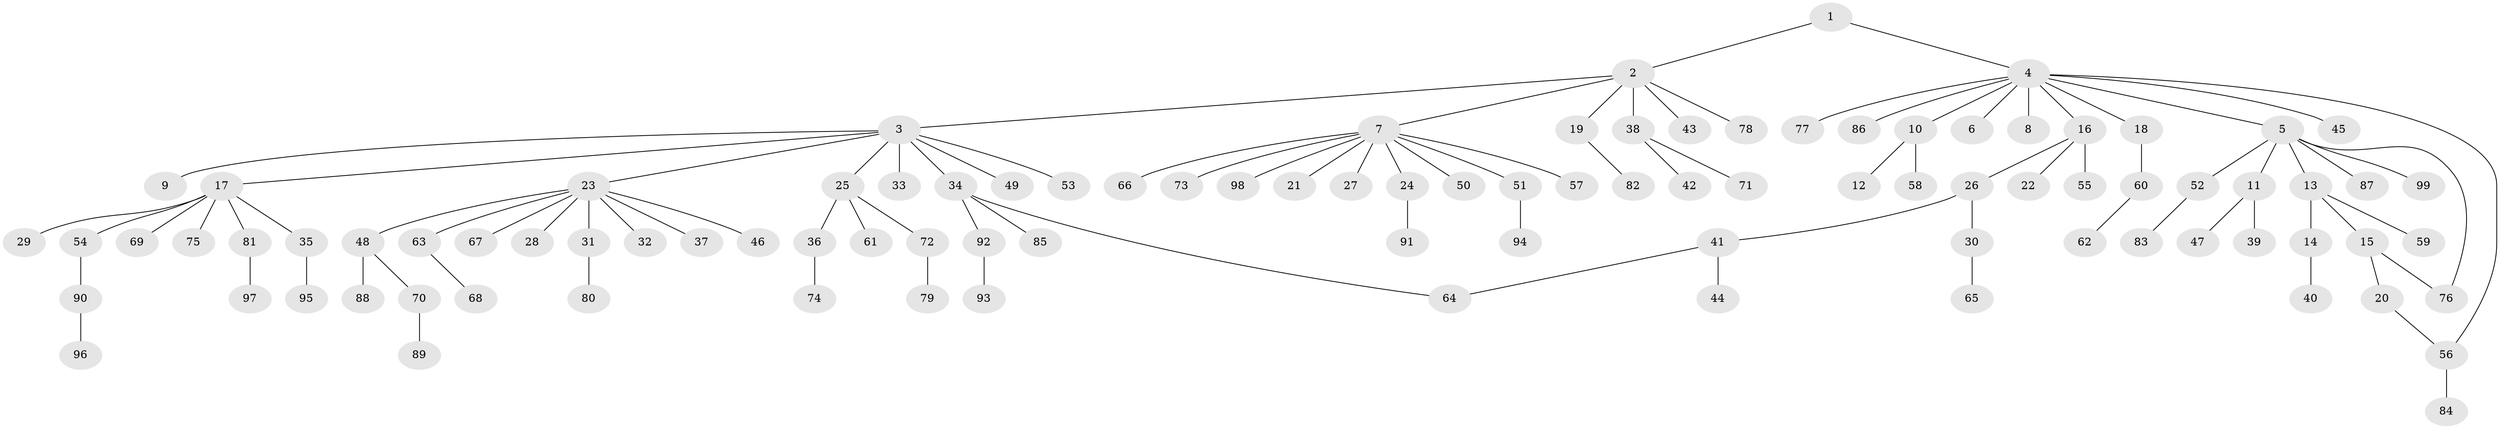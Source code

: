 // coarse degree distribution, {3: 0.13333333333333333, 5: 0.13333333333333333, 1: 0.5333333333333333, 2: 0.16666666666666666, 4: 0.03333333333333333}
// Generated by graph-tools (version 1.1) at 2025/50/03/04/25 22:50:42]
// undirected, 99 vertices, 101 edges
graph export_dot {
  node [color=gray90,style=filled];
  1;
  2;
  3;
  4;
  5;
  6;
  7;
  8;
  9;
  10;
  11;
  12;
  13;
  14;
  15;
  16;
  17;
  18;
  19;
  20;
  21;
  22;
  23;
  24;
  25;
  26;
  27;
  28;
  29;
  30;
  31;
  32;
  33;
  34;
  35;
  36;
  37;
  38;
  39;
  40;
  41;
  42;
  43;
  44;
  45;
  46;
  47;
  48;
  49;
  50;
  51;
  52;
  53;
  54;
  55;
  56;
  57;
  58;
  59;
  60;
  61;
  62;
  63;
  64;
  65;
  66;
  67;
  68;
  69;
  70;
  71;
  72;
  73;
  74;
  75;
  76;
  77;
  78;
  79;
  80;
  81;
  82;
  83;
  84;
  85;
  86;
  87;
  88;
  89;
  90;
  91;
  92;
  93;
  94;
  95;
  96;
  97;
  98;
  99;
  1 -- 2;
  1 -- 4;
  2 -- 3;
  2 -- 7;
  2 -- 19;
  2 -- 38;
  2 -- 43;
  2 -- 78;
  3 -- 9;
  3 -- 17;
  3 -- 23;
  3 -- 25;
  3 -- 33;
  3 -- 34;
  3 -- 49;
  3 -- 53;
  4 -- 5;
  4 -- 6;
  4 -- 8;
  4 -- 10;
  4 -- 16;
  4 -- 18;
  4 -- 45;
  4 -- 56;
  4 -- 77;
  4 -- 86;
  5 -- 11;
  5 -- 13;
  5 -- 52;
  5 -- 76;
  5 -- 87;
  5 -- 99;
  7 -- 21;
  7 -- 24;
  7 -- 27;
  7 -- 50;
  7 -- 51;
  7 -- 57;
  7 -- 66;
  7 -- 73;
  7 -- 98;
  10 -- 12;
  10 -- 58;
  11 -- 39;
  11 -- 47;
  13 -- 14;
  13 -- 15;
  13 -- 59;
  14 -- 40;
  15 -- 20;
  15 -- 76;
  16 -- 22;
  16 -- 26;
  16 -- 55;
  17 -- 29;
  17 -- 35;
  17 -- 54;
  17 -- 69;
  17 -- 75;
  17 -- 81;
  18 -- 60;
  19 -- 82;
  20 -- 56;
  23 -- 28;
  23 -- 31;
  23 -- 32;
  23 -- 37;
  23 -- 46;
  23 -- 48;
  23 -- 63;
  23 -- 67;
  24 -- 91;
  25 -- 36;
  25 -- 61;
  25 -- 72;
  26 -- 30;
  26 -- 41;
  30 -- 65;
  31 -- 80;
  34 -- 64;
  34 -- 85;
  34 -- 92;
  35 -- 95;
  36 -- 74;
  38 -- 42;
  38 -- 71;
  41 -- 44;
  41 -- 64;
  48 -- 70;
  48 -- 88;
  51 -- 94;
  52 -- 83;
  54 -- 90;
  56 -- 84;
  60 -- 62;
  63 -- 68;
  70 -- 89;
  72 -- 79;
  81 -- 97;
  90 -- 96;
  92 -- 93;
}
